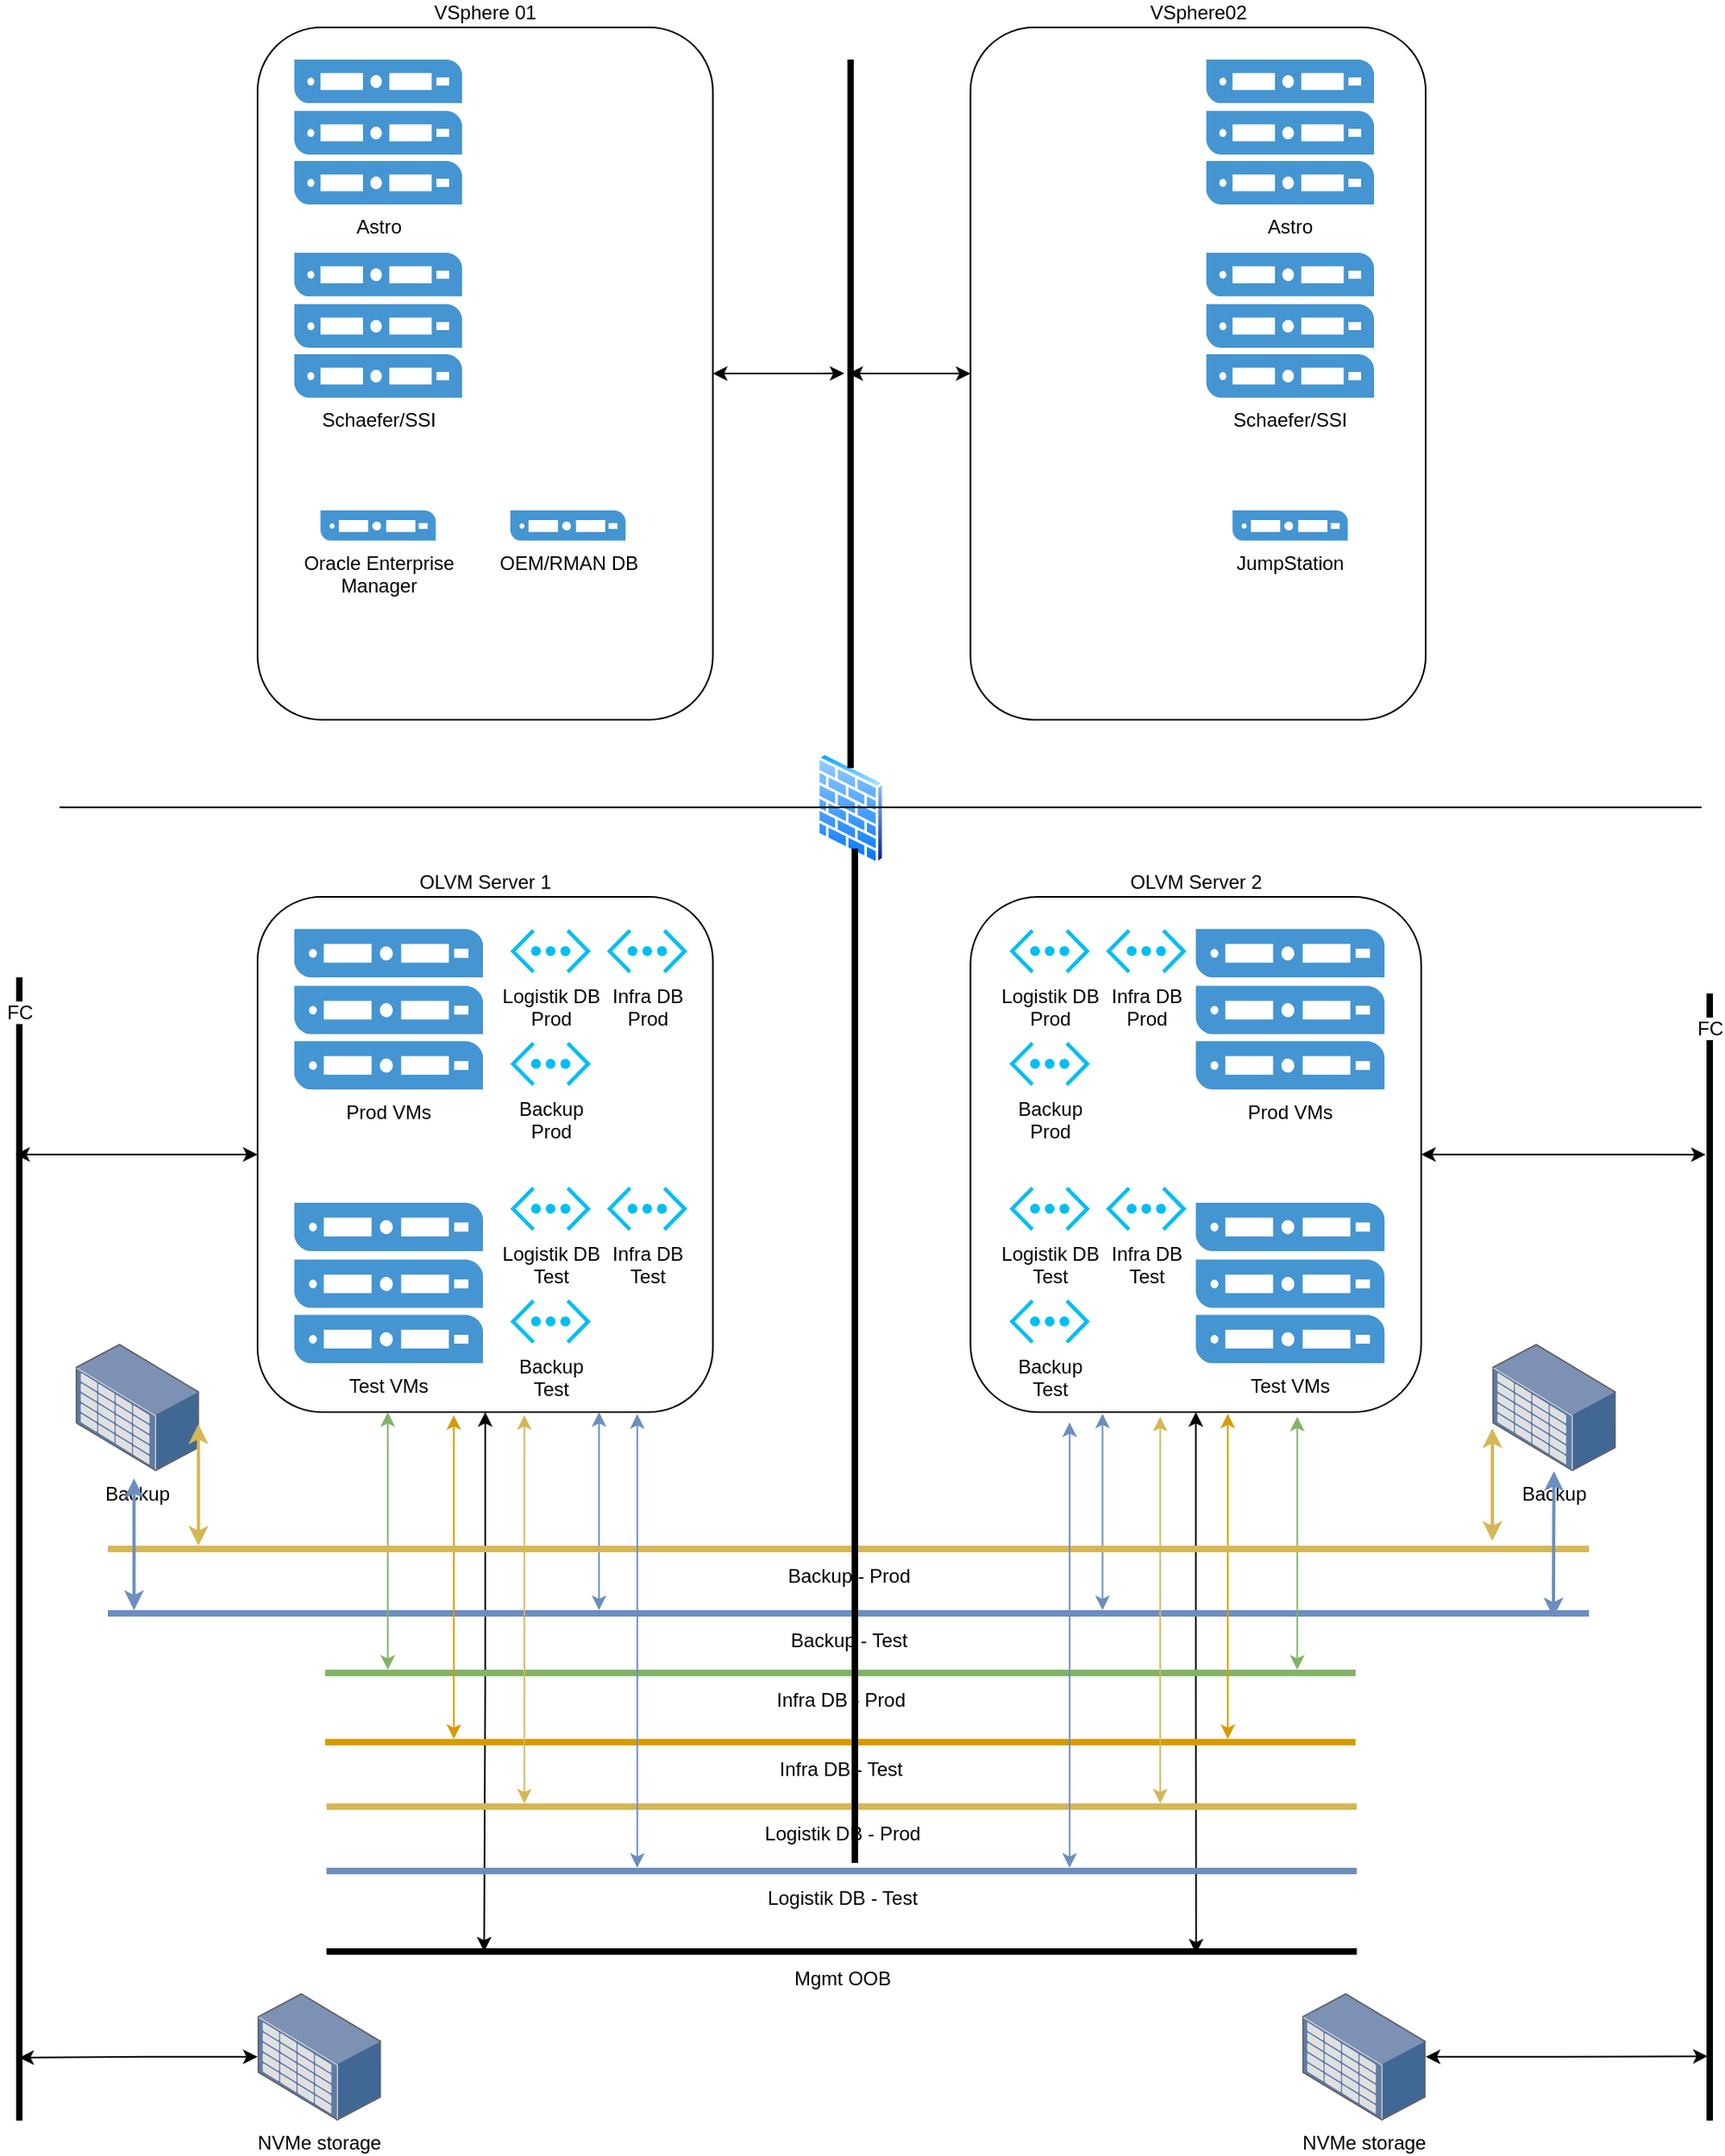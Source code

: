 <mxfile version="20.4.2" type="github">
  <diagram id="db8GGSsWFMVXPVI7Jxbp" name="Page-1">
    <mxGraphModel dx="1168" dy="1100" grid="1" gridSize="10" guides="1" tooltips="1" connect="1" arrows="1" fold="1" page="1" pageScale="1" pageWidth="1169" pageHeight="1654" math="0" shadow="0">
      <root>
        <mxCell id="0" />
        <mxCell id="1" parent="0" />
        <mxCell id="eQeKing8HIZheCVtcCyi-56" style="edgeStyle=orthogonalEdgeStyle;rounded=0;orthogonalLoop=1;jettySize=auto;html=1;entryX=0.155;entryY=0.75;entryDx=0;entryDy=0;entryPerimeter=0;startArrow=classic;startFill=1;strokeColor=default;" parent="1" source="eQeKing8HIZheCVtcCyi-2" target="eQeKing8HIZheCVtcCyi-37" edge="1">
          <mxGeometry relative="1" as="geometry" />
        </mxCell>
        <mxCell id="eQeKing8HIZheCVtcCyi-61" style="edgeStyle=orthogonalEdgeStyle;rounded=0;orthogonalLoop=1;jettySize=auto;html=1;entryX=0.153;entryY=0.5;entryDx=0;entryDy=0;entryPerimeter=0;startArrow=classic;startFill=1;strokeColor=default;" parent="1" source="eQeKing8HIZheCVtcCyi-2" target="eQeKing8HIZheCVtcCyi-20" edge="1">
          <mxGeometry relative="1" as="geometry" />
        </mxCell>
        <mxCell id="eQeKing8HIZheCVtcCyi-2" value="OLVM Server 1" style="rounded=1;whiteSpace=wrap;html=1;verticalAlign=bottom;labelPosition=center;verticalLabelPosition=top;align=center;arcSize=14;" parent="1" vertex="1">
          <mxGeometry x="213" y="660" width="282.8" height="320" as="geometry" />
        </mxCell>
        <mxCell id="eQeKing8HIZheCVtcCyi-1" value="Prod VMs" style="pointerEvents=1;shadow=0;dashed=0;html=1;strokeColor=none;fillColor=#4495D1;labelPosition=center;verticalLabelPosition=bottom;verticalAlign=top;align=center;outlineConnect=0;shape=mxgraph.veeam.server_stack;" parent="1" vertex="1">
          <mxGeometry x="235.8" y="680" width="117.2" height="99.6" as="geometry" />
        </mxCell>
        <mxCell id="eQeKing8HIZheCVtcCyi-3" value="Test VMs" style="pointerEvents=1;shadow=0;dashed=0;html=1;strokeColor=none;fillColor=#4495D1;labelPosition=center;verticalLabelPosition=bottom;verticalAlign=top;align=center;outlineConnect=0;shape=mxgraph.veeam.server_stack;" parent="1" vertex="1">
          <mxGeometry x="235.8" y="850" width="117.2" height="99.6" as="geometry" />
        </mxCell>
        <mxCell id="eQeKing8HIZheCVtcCyi-55" style="edgeStyle=orthogonalEdgeStyle;rounded=0;orthogonalLoop=1;jettySize=auto;html=1;entryX=0.143;entryY=0.75;entryDx=0;entryDy=0;entryPerimeter=0;startArrow=classic;startFill=1;strokeColor=default;" parent="1" source="eQeKing8HIZheCVtcCyi-6" target="eQeKing8HIZheCVtcCyi-38" edge="1">
          <mxGeometry relative="1" as="geometry" />
        </mxCell>
        <mxCell id="eQeKing8HIZheCVtcCyi-63" style="edgeStyle=orthogonalEdgeStyle;rounded=0;orthogonalLoop=1;jettySize=auto;html=1;startArrow=classic;startFill=1;strokeColor=default;entryX=0.844;entryY=0.625;entryDx=0;entryDy=0;entryPerimeter=0;" parent="1" source="eQeKing8HIZheCVtcCyi-6" target="eQeKing8HIZheCVtcCyi-20" edge="1">
          <mxGeometry relative="1" as="geometry">
            <mxPoint x="796" y="1280" as="targetPoint" />
          </mxGeometry>
        </mxCell>
        <mxCell id="eQeKing8HIZheCVtcCyi-6" value="OLVM Server 2" style="rounded=1;whiteSpace=wrap;html=1;verticalAlign=bottom;labelPosition=center;verticalLabelPosition=top;align=center;" parent="1" vertex="1">
          <mxGeometry x="655.8" y="660" width="280" height="320" as="geometry" />
        </mxCell>
        <mxCell id="eQeKing8HIZheCVtcCyi-7" value="Prod VMs" style="pointerEvents=1;shadow=0;dashed=0;html=1;strokeColor=none;fillColor=#4495D1;labelPosition=center;verticalLabelPosition=bottom;verticalAlign=top;align=center;outlineConnect=0;shape=mxgraph.veeam.server_stack;" parent="1" vertex="1">
          <mxGeometry x="795.8" y="680" width="117.2" height="99.6" as="geometry" />
        </mxCell>
        <mxCell id="eQeKing8HIZheCVtcCyi-8" value="Test VMs" style="pointerEvents=1;shadow=0;dashed=0;html=1;strokeColor=none;fillColor=#4495D1;labelPosition=center;verticalLabelPosition=bottom;verticalAlign=top;align=center;outlineConnect=0;shape=mxgraph.veeam.server_stack;" parent="1" vertex="1">
          <mxGeometry x="795.8" y="850" width="117.2" height="99.6" as="geometry" />
        </mxCell>
        <mxCell id="eQeKing8HIZheCVtcCyi-9" value="Backup - Test" style="line;strokeWidth=4;html=1;perimeter=backbonePerimeter;points=[];outlineConnect=0;fillColor=#dae8fc;strokeColor=#6c8ebf;" parent="1" vertex="1">
          <mxGeometry x="120" y="1100" width="920" height="10" as="geometry" />
        </mxCell>
        <mxCell id="eQeKing8HIZheCVtcCyi-10" value="Infra DB - Prod" style="line;strokeWidth=4;html=1;perimeter=backbonePerimeter;points=[];outlineConnect=0;fillColor=#d5e8d4;strokeColor=#82b366;" parent="1" vertex="1">
          <mxGeometry x="255" y="1137" width="640" height="10" as="geometry" />
        </mxCell>
        <mxCell id="eQeKing8HIZheCVtcCyi-11" value="Infra DB - Test" style="line;strokeWidth=4;html=1;perimeter=backbonePerimeter;points=[];outlineConnect=0;fillColor=#ffe6cc;strokeColor=#d79b00;" parent="1" vertex="1">
          <mxGeometry x="255" y="1180" width="640" height="10" as="geometry" />
        </mxCell>
        <mxCell id="eQeKing8HIZheCVtcCyi-12" value="Logistik DB - Prod" style="line;strokeWidth=4;html=1;perimeter=backbonePerimeter;points=[];outlineConnect=0;fillColor=#fff2cc;strokeColor=#d6b656;" parent="1" vertex="1">
          <mxGeometry x="255.8" y="1220" width="640" height="10" as="geometry" />
        </mxCell>
        <mxCell id="eQeKing8HIZheCVtcCyi-17" value="Logistik DB&lt;br&gt;Prod" style="verticalLabelPosition=bottom;html=1;verticalAlign=top;align=center;strokeColor=none;fillColor=#00BEF2;shape=mxgraph.azure.virtual_network;pointerEvents=1;" parent="1" vertex="1">
          <mxGeometry x="680" y="680" width="50" height="27.5" as="geometry" />
        </mxCell>
        <mxCell id="eQeKing8HIZheCVtcCyi-18" value="Infra DB&lt;br&gt;Prod" style="verticalLabelPosition=bottom;html=1;verticalAlign=top;align=center;strokeColor=none;fillColor=#00BEF2;shape=mxgraph.azure.virtual_network;pointerEvents=1;" parent="1" vertex="1">
          <mxGeometry x="740" y="680" width="50" height="27.5" as="geometry" />
        </mxCell>
        <mxCell id="eQeKing8HIZheCVtcCyi-19" value="Logistik DB&lt;br&gt;Test" style="verticalLabelPosition=bottom;html=1;verticalAlign=top;align=center;strokeColor=none;fillColor=#00BEF2;shape=mxgraph.azure.virtual_network;pointerEvents=1;" parent="1" vertex="1">
          <mxGeometry x="680" y="840" width="50" height="27.5" as="geometry" />
        </mxCell>
        <mxCell id="eQeKing8HIZheCVtcCyi-20" value="Mgmt OOB" style="line;strokeWidth=4;html=1;perimeter=backbonePerimeter;points=[];outlineConnect=0;fillColor=none;" parent="1" vertex="1">
          <mxGeometry x="255.8" y="1310" width="640" height="10" as="geometry" />
        </mxCell>
        <mxCell id="eQeKing8HIZheCVtcCyi-24" value="" style="endArrow=classic;startArrow=classic;html=1;rounded=0;exitX=0.75;exitY=1;exitDx=0;exitDy=0;fillColor=#dae8fc;strokeColor=#6c8ebf;" parent="1" source="eQeKing8HIZheCVtcCyi-2" target="eQeKing8HIZheCVtcCyi-9" edge="1">
          <mxGeometry width="50" height="50" relative="1" as="geometry">
            <mxPoint x="535.8" y="950" as="sourcePoint" />
            <mxPoint x="585.8" y="900" as="targetPoint" />
          </mxGeometry>
        </mxCell>
        <mxCell id="eQeKing8HIZheCVtcCyi-25" value="" style="endArrow=classic;startArrow=classic;html=1;rounded=0;exitX=0.293;exitY=1.003;exitDx=0;exitDy=0;fillColor=#dae8fc;strokeColor=#6c8ebf;exitPerimeter=0;" parent="1" source="eQeKing8HIZheCVtcCyi-6" target="eQeKing8HIZheCVtcCyi-9" edge="1">
          <mxGeometry width="50" height="50" relative="1" as="geometry">
            <mxPoint x="435.1" y="990" as="sourcePoint" />
            <mxPoint x="435.1" y="1073" as="targetPoint" />
          </mxGeometry>
        </mxCell>
        <mxCell id="eQeKing8HIZheCVtcCyi-26" value="" style="endArrow=classic;startArrow=classic;html=1;rounded=0;strokeColor=#82b366;entryX=0.286;entryY=1;entryDx=0;entryDy=0;entryPerimeter=0;fillColor=#d5e8d4;" parent="1" source="eQeKing8HIZheCVtcCyi-10" target="eQeKing8HIZheCVtcCyi-2" edge="1">
          <mxGeometry width="50" height="50" relative="1" as="geometry">
            <mxPoint x="535.8" y="950" as="sourcePoint" />
            <mxPoint x="585.8" y="900" as="targetPoint" />
          </mxGeometry>
        </mxCell>
        <mxCell id="eQeKing8HIZheCVtcCyi-27" value="" style="endArrow=classic;startArrow=classic;html=1;rounded=0;strokeColor=#82b366;entryX=0.725;entryY=1.009;entryDx=0;entryDy=0;entryPerimeter=0;fillColor=#d5e8d4;" parent="1" source="eQeKing8HIZheCVtcCyi-10" target="eQeKing8HIZheCVtcCyi-6" edge="1">
          <mxGeometry width="50" height="50" relative="1" as="geometry">
            <mxPoint x="303.881" y="1113" as="sourcePoint" />
            <mxPoint x="303.881" y="990" as="targetPoint" />
          </mxGeometry>
        </mxCell>
        <mxCell id="eQeKing8HIZheCVtcCyi-28" value="" style="endArrow=classic;startArrow=classic;html=1;rounded=0;strokeColor=#d79b00;entryX=0.431;entryY=1.006;entryDx=0;entryDy=0;entryPerimeter=0;fillColor=#ffe6cc;" parent="1" source="eQeKing8HIZheCVtcCyi-11" target="eQeKing8HIZheCVtcCyi-2" edge="1">
          <mxGeometry width="50" height="50" relative="1" as="geometry">
            <mxPoint x="535.8" y="950" as="sourcePoint" />
            <mxPoint x="585.8" y="900" as="targetPoint" />
          </mxGeometry>
        </mxCell>
        <mxCell id="eQeKing8HIZheCVtcCyi-29" value="" style="endArrow=classic;startArrow=classic;html=1;rounded=0;strokeColor=#d79b00;fillColor=#ffe6cc;entryX=0.571;entryY=1.003;entryDx=0;entryDy=0;entryPerimeter=0;" parent="1" source="eQeKing8HIZheCVtcCyi-11" target="eQeKing8HIZheCVtcCyi-6" edge="1">
          <mxGeometry width="50" height="50" relative="1" as="geometry">
            <mxPoint x="815.8" y="1120" as="sourcePoint" />
            <mxPoint x="815.8" y="1010" as="targetPoint" />
          </mxGeometry>
        </mxCell>
        <mxCell id="eQeKing8HIZheCVtcCyi-30" value="" style="endArrow=classic;startArrow=classic;html=1;rounded=0;strokeColor=#d6b656;exitX=0.586;exitY=1.006;exitDx=0;exitDy=0;exitPerimeter=0;fillColor=#fff2cc;" parent="1" source="eQeKing8HIZheCVtcCyi-2" target="eQeKing8HIZheCVtcCyi-12" edge="1">
          <mxGeometry width="50" height="50" relative="1" as="geometry">
            <mxPoint x="535.8" y="950" as="sourcePoint" />
            <mxPoint x="585.8" y="900" as="targetPoint" />
          </mxGeometry>
        </mxCell>
        <mxCell id="eQeKing8HIZheCVtcCyi-31" value="" style="endArrow=classic;startArrow=classic;html=1;rounded=0;strokeColor=#d6b656;exitX=0.421;exitY=1.009;exitDx=0;exitDy=0;exitPerimeter=0;fillColor=#fff2cc;" parent="1" source="eQeKing8HIZheCVtcCyi-6" target="eQeKing8HIZheCVtcCyi-12" edge="1">
          <mxGeometry width="50" height="50" relative="1" as="geometry">
            <mxPoint x="388.721" y="991.92" as="sourcePoint" />
            <mxPoint x="388.721" y="1193" as="targetPoint" />
          </mxGeometry>
        </mxCell>
        <mxCell id="eQeKing8HIZheCVtcCyi-72" style="edgeStyle=orthogonalEdgeStyle;rounded=0;orthogonalLoop=1;jettySize=auto;html=1;entryX=0.443;entryY=0.885;entryDx=0;entryDy=0;entryPerimeter=0;startArrow=classic;startFill=1;strokeColor=default;" parent="1" source="eQeKing8HIZheCVtcCyi-32" target="eQeKing8HIZheCVtcCyi-65" edge="1">
          <mxGeometry relative="1" as="geometry" />
        </mxCell>
        <mxCell id="eQeKing8HIZheCVtcCyi-32" value="VSphere 01" style="rounded=1;whiteSpace=wrap;html=1;verticalAlign=bottom;labelPosition=center;verticalLabelPosition=top;align=center;arcSize=14;" parent="1" vertex="1">
          <mxGeometry x="213" y="120" width="282.8" height="430" as="geometry" />
        </mxCell>
        <mxCell id="eQeKing8HIZheCVtcCyi-73" style="edgeStyle=orthogonalEdgeStyle;rounded=0;orthogonalLoop=1;jettySize=auto;html=1;startArrow=classic;startFill=1;strokeColor=default;" parent="1" source="eQeKing8HIZheCVtcCyi-33" edge="1">
          <mxGeometry relative="1" as="geometry">
            <mxPoint x="580" y="335" as="targetPoint" />
          </mxGeometry>
        </mxCell>
        <mxCell id="eQeKing8HIZheCVtcCyi-33" value="VSphere02" style="rounded=1;whiteSpace=wrap;html=1;verticalAlign=bottom;labelPosition=center;verticalLabelPosition=top;align=center;arcSize=14;" parent="1" vertex="1">
          <mxGeometry x="655.8" y="120" width="282.8" height="430" as="geometry" />
        </mxCell>
        <mxCell id="eQeKing8HIZheCVtcCyi-34" value="Logistik DB - Test" style="line;strokeWidth=4;html=1;perimeter=backbonePerimeter;points=[];outlineConnect=0;fillColor=#dae8fc;strokeColor=#6c8ebf;" parent="1" vertex="1">
          <mxGeometry x="255.8" y="1260" width="640" height="10" as="geometry" />
        </mxCell>
        <mxCell id="eQeKing8HIZheCVtcCyi-35" value="Backup - Prod" style="line;strokeWidth=4;html=1;perimeter=backbonePerimeter;points=[];outlineConnect=0;fillColor=#fff2cc;strokeColor=#d6b656;" parent="1" vertex="1">
          <mxGeometry x="120" y="1060" width="920" height="10" as="geometry" />
        </mxCell>
        <mxCell id="eQeKing8HIZheCVtcCyi-37" value="FC" style="line;strokeWidth=4;direction=south;html=1;perimeter=backbonePerimeter;points=[];outlineConnect=0;fillColor=#000000;" parent="1" vertex="1">
          <mxGeometry x="60" y="710" width="10" height="710" as="geometry" />
        </mxCell>
        <mxCell id="eQeKing8HIZheCVtcCyi-38" value="FC" style="line;strokeWidth=4;direction=south;html=1;perimeter=backbonePerimeter;points=[];outlineConnect=0;fillColor=#000000;" parent="1" vertex="1">
          <mxGeometry x="1110" y="720" width="10" height="700" as="geometry" />
        </mxCell>
        <mxCell id="eQeKing8HIZheCVtcCyi-40" value="Infra DB&lt;br&gt;Test" style="verticalLabelPosition=bottom;html=1;verticalAlign=top;align=center;strokeColor=none;fillColor=#00BEF2;shape=mxgraph.azure.virtual_network;pointerEvents=1;" parent="1" vertex="1">
          <mxGeometry x="740" y="840" width="50" height="27.5" as="geometry" />
        </mxCell>
        <mxCell id="eQeKing8HIZheCVtcCyi-41" value="Backup&lt;br&gt;Prod" style="verticalLabelPosition=bottom;html=1;verticalAlign=top;align=center;strokeColor=none;fillColor=#00BEF2;shape=mxgraph.azure.virtual_network;pointerEvents=1;" parent="1" vertex="1">
          <mxGeometry x="680" y="750" width="50" height="27.5" as="geometry" />
        </mxCell>
        <mxCell id="eQeKing8HIZheCVtcCyi-42" value="Backup&lt;br&gt;Test" style="verticalLabelPosition=bottom;html=1;verticalAlign=top;align=center;strokeColor=none;fillColor=#00BEF2;shape=mxgraph.azure.virtual_network;pointerEvents=1;" parent="1" vertex="1">
          <mxGeometry x="680" y="910" width="50" height="27.5" as="geometry" />
        </mxCell>
        <mxCell id="eQeKing8HIZheCVtcCyi-43" value="Logistik DB&lt;br&gt;Prod" style="verticalLabelPosition=bottom;html=1;verticalAlign=top;align=center;strokeColor=none;fillColor=#00BEF2;shape=mxgraph.azure.virtual_network;pointerEvents=1;" parent="1" vertex="1">
          <mxGeometry x="370" y="680" width="50" height="27.5" as="geometry" />
        </mxCell>
        <mxCell id="eQeKing8HIZheCVtcCyi-44" value="Infra DB&lt;br&gt;Prod" style="verticalLabelPosition=bottom;html=1;verticalAlign=top;align=center;strokeColor=none;fillColor=#00BEF2;shape=mxgraph.azure.virtual_network;pointerEvents=1;" parent="1" vertex="1">
          <mxGeometry x="430" y="680" width="50" height="27.5" as="geometry" />
        </mxCell>
        <mxCell id="eQeKing8HIZheCVtcCyi-45" value="Logistik DB&lt;br&gt;Test" style="verticalLabelPosition=bottom;html=1;verticalAlign=top;align=center;strokeColor=none;fillColor=#00BEF2;shape=mxgraph.azure.virtual_network;pointerEvents=1;" parent="1" vertex="1">
          <mxGeometry x="370" y="840" width="50" height="27.5" as="geometry" />
        </mxCell>
        <mxCell id="eQeKing8HIZheCVtcCyi-46" value="Infra DB&lt;br&gt;Test" style="verticalLabelPosition=bottom;html=1;verticalAlign=top;align=center;strokeColor=none;fillColor=#00BEF2;shape=mxgraph.azure.virtual_network;pointerEvents=1;" parent="1" vertex="1">
          <mxGeometry x="430" y="840" width="50" height="27.5" as="geometry" />
        </mxCell>
        <mxCell id="eQeKing8HIZheCVtcCyi-47" value="Backup&lt;br&gt;Prod" style="verticalLabelPosition=bottom;html=1;verticalAlign=top;align=center;strokeColor=none;fillColor=#00BEF2;shape=mxgraph.azure.virtual_network;pointerEvents=1;" parent="1" vertex="1">
          <mxGeometry x="370" y="750" width="50" height="27.5" as="geometry" />
        </mxCell>
        <mxCell id="eQeKing8HIZheCVtcCyi-48" value="Backup&lt;br&gt;Test" style="verticalLabelPosition=bottom;html=1;verticalAlign=top;align=center;strokeColor=none;fillColor=#00BEF2;shape=mxgraph.azure.virtual_network;pointerEvents=1;" parent="1" vertex="1">
          <mxGeometry x="370" y="910" width="50" height="27.5" as="geometry" />
        </mxCell>
        <mxCell id="eQeKing8HIZheCVtcCyi-49" value="" style="aspect=fixed;perimeter=ellipsePerimeter;html=1;align=center;shadow=0;dashed=0;spacingTop=3;image;image=img/lib/active_directory/firewall.svg;fillColor=#000000;" parent="1" vertex="1">
          <mxGeometry x="560" y="570" width="42.7" height="70" as="geometry" />
        </mxCell>
        <mxCell id="eQeKing8HIZheCVtcCyi-50" value="" style="endArrow=none;html=1;rounded=0;strokeColor=default;" parent="1" edge="1">
          <mxGeometry width="50" height="50" relative="1" as="geometry">
            <mxPoint x="90" y="604.38" as="sourcePoint" />
            <mxPoint x="1110" y="604.38" as="targetPoint" />
          </mxGeometry>
        </mxCell>
        <mxCell id="eQeKing8HIZheCVtcCyi-51" value="Astro" style="pointerEvents=1;shadow=0;dashed=0;html=1;strokeColor=none;fillColor=#4495D1;labelPosition=center;verticalLabelPosition=bottom;verticalAlign=top;align=center;outlineConnect=0;shape=mxgraph.veeam.server_stack;" parent="1" vertex="1">
          <mxGeometry x="235.8" y="140" width="104.2" height="90" as="geometry" />
        </mxCell>
        <mxCell id="eQeKing8HIZheCVtcCyi-52" value="Schaefer/SSI" style="pointerEvents=1;shadow=0;dashed=0;html=1;strokeColor=none;fillColor=#4495D1;labelPosition=center;verticalLabelPosition=bottom;verticalAlign=top;align=center;outlineConnect=0;shape=mxgraph.veeam.server_stack;" parent="1" vertex="1">
          <mxGeometry x="235.8" y="260" width="104.2" height="90" as="geometry" />
        </mxCell>
        <mxCell id="eQeKing8HIZheCVtcCyi-54" style="edgeStyle=orthogonalEdgeStyle;rounded=0;orthogonalLoop=1;jettySize=auto;html=1;entryX=0.945;entryY=0.5;entryDx=0;entryDy=0;entryPerimeter=0;startArrow=classic;startFill=1;strokeColor=default;" parent="1" source="eQeKing8HIZheCVtcCyi-53" target="eQeKing8HIZheCVtcCyi-37" edge="1">
          <mxGeometry relative="1" as="geometry" />
        </mxCell>
        <mxCell id="eQeKing8HIZheCVtcCyi-53" value="NVMe storage" style="points=[];aspect=fixed;html=1;align=center;shadow=0;dashed=0;image;image=img/lib/allied_telesis/storage/Datacenter_Server_Storage_Unit_Large.svg;fillColor=#000000;" parent="1" vertex="1">
          <mxGeometry x="213" y="1340.8" width="76.8" height="79.2" as="geometry" />
        </mxCell>
        <mxCell id="eQeKing8HIZheCVtcCyi-58" style="edgeStyle=orthogonalEdgeStyle;rounded=0;orthogonalLoop=1;jettySize=auto;html=1;entryX=0.943;entryY=0.625;entryDx=0;entryDy=0;entryPerimeter=0;startArrow=classic;startFill=1;strokeColor=default;" parent="1" source="eQeKing8HIZheCVtcCyi-57" target="eQeKing8HIZheCVtcCyi-38" edge="1">
          <mxGeometry relative="1" as="geometry" />
        </mxCell>
        <mxCell id="eQeKing8HIZheCVtcCyi-57" value="NVMe storage" style="points=[];aspect=fixed;html=1;align=center;shadow=0;dashed=0;image;image=img/lib/allied_telesis/storage/Datacenter_Server_Storage_Unit_Large.svg;fillColor=#000000;" parent="1" vertex="1">
          <mxGeometry x="861.8" y="1340.8" width="76.8" height="79.2" as="geometry" />
        </mxCell>
        <mxCell id="eQeKing8HIZheCVtcCyi-59" value="" style="endArrow=classic;startArrow=classic;html=1;rounded=0;exitX=0.834;exitY=1.004;exitDx=0;exitDy=0;fillColor=#dae8fc;strokeColor=#6c8ebf;exitPerimeter=0;" parent="1" source="eQeKing8HIZheCVtcCyi-2" target="eQeKing8HIZheCVtcCyi-34" edge="1">
          <mxGeometry width="50" height="50" relative="1" as="geometry">
            <mxPoint x="435.1" y="990" as="sourcePoint" />
            <mxPoint x="435.1" y="1113" as="targetPoint" />
          </mxGeometry>
        </mxCell>
        <mxCell id="eQeKing8HIZheCVtcCyi-60" value="" style="endArrow=classic;startArrow=classic;html=1;rounded=0;exitX=0.22;exitY=1.02;exitDx=0;exitDy=0;fillColor=#dae8fc;strokeColor=#6c8ebf;exitPerimeter=0;" parent="1" source="eQeKing8HIZheCVtcCyi-6" target="eQeKing8HIZheCVtcCyi-34" edge="1">
          <mxGeometry width="50" height="50" relative="1" as="geometry">
            <mxPoint x="458.855" y="991.28" as="sourcePoint" />
            <mxPoint x="720" y="1240" as="targetPoint" />
          </mxGeometry>
        </mxCell>
        <mxCell id="eQeKing8HIZheCVtcCyi-64" value="" style="line;strokeWidth=4;direction=south;html=1;perimeter=backbonePerimeter;points=[];outlineConnect=0;fillColor=#000000;" parent="1" vertex="1">
          <mxGeometry x="579" y="630" width="10" height="630" as="geometry" />
        </mxCell>
        <mxCell id="eQeKing8HIZheCVtcCyi-65" value="" style="line;strokeWidth=4;direction=south;html=1;perimeter=backbonePerimeter;points=[];outlineConnect=0;fillColor=#000000;" parent="1" vertex="1">
          <mxGeometry x="576.35" y="140" width="10" height="440" as="geometry" />
        </mxCell>
        <mxCell id="eQeKing8HIZheCVtcCyi-66" value="Astro" style="pointerEvents=1;shadow=0;dashed=0;html=1;strokeColor=none;fillColor=#4495D1;labelPosition=center;verticalLabelPosition=bottom;verticalAlign=top;align=center;outlineConnect=0;shape=mxgraph.veeam.server_stack;" parent="1" vertex="1">
          <mxGeometry x="802.3" y="140" width="104.2" height="90" as="geometry" />
        </mxCell>
        <mxCell id="eQeKing8HIZheCVtcCyi-67" value="Schaefer/SSI" style="pointerEvents=1;shadow=0;dashed=0;html=1;strokeColor=none;fillColor=#4495D1;labelPosition=center;verticalLabelPosition=bottom;verticalAlign=top;align=center;outlineConnect=0;shape=mxgraph.veeam.server_stack;" parent="1" vertex="1">
          <mxGeometry x="802.3" y="260" width="104.2" height="90" as="geometry" />
        </mxCell>
        <mxCell id="eQeKing8HIZheCVtcCyi-68" value="Oracle Enterprise&lt;br&gt;Manager" style="pointerEvents=1;shadow=0;dashed=0;html=1;strokeColor=none;fillColor=#4495D1;labelPosition=center;verticalLabelPosition=bottom;verticalAlign=top;align=center;outlineConnect=0;shape=mxgraph.veeam.server;" parent="1" vertex="1">
          <mxGeometry x="252.1" y="420" width="71.6" height="18.8" as="geometry" />
        </mxCell>
        <mxCell id="eQeKing8HIZheCVtcCyi-69" value="Backup" style="points=[];aspect=fixed;html=1;align=center;shadow=0;dashed=0;image;image=img/lib/allied_telesis/storage/Datacenter_Server_Storage_Unit_Large.svg;fillColor=#000000;" parent="1" vertex="1">
          <mxGeometry x="980" y="937.5" width="76.8" height="79.2" as="geometry" />
        </mxCell>
        <mxCell id="eQeKing8HIZheCVtcCyi-70" value="Backup" style="points=[];aspect=fixed;html=1;align=center;shadow=0;dashed=0;image;image=img/lib/allied_telesis/storage/Datacenter_Server_Storage_Unit_Large.svg;fillColor=#000000;" parent="1" vertex="1">
          <mxGeometry x="100" y="937.5" width="76.8" height="79.2" as="geometry" />
        </mxCell>
        <mxCell id="eQeKing8HIZheCVtcCyi-74" value="JumpStation" style="pointerEvents=1;shadow=0;dashed=0;html=1;strokeColor=none;fillColor=#4495D1;labelPosition=center;verticalLabelPosition=bottom;verticalAlign=top;align=center;outlineConnect=0;shape=mxgraph.veeam.server;" parent="1" vertex="1">
          <mxGeometry x="818.6" y="420" width="71.6" height="18.8" as="geometry" />
        </mxCell>
        <mxCell id="eQeKing8HIZheCVtcCyi-76" value="" style="endArrow=classic;startArrow=classic;html=1;rounded=0;strokeColor=#6c8ebf;fillColor=#dae8fc;strokeWidth=2;entryX=0.472;entryY=1.057;entryDx=0;entryDy=0;entryPerimeter=0;" parent="1" source="eQeKing8HIZheCVtcCyi-9" target="eQeKing8HIZheCVtcCyi-70" edge="1">
          <mxGeometry width="50" height="50" relative="1" as="geometry">
            <mxPoint x="620" y="1040" as="sourcePoint" />
            <mxPoint x="138" y="1040" as="targetPoint" />
          </mxGeometry>
        </mxCell>
        <mxCell id="eQeKing8HIZheCVtcCyi-77" value="" style="endArrow=classic;startArrow=classic;html=1;rounded=0;strokeColor=#d6b656;entryX=0.993;entryY=0.631;entryDx=0;entryDy=0;entryPerimeter=0;fillColor=#fff2cc;strokeWidth=2;" parent="1" source="eQeKing8HIZheCVtcCyi-35" target="eQeKing8HIZheCVtcCyi-70" edge="1">
          <mxGeometry width="50" height="50" relative="1" as="geometry">
            <mxPoint x="148" y="1113" as="sourcePoint" />
            <mxPoint x="190" y="1000" as="targetPoint" />
          </mxGeometry>
        </mxCell>
        <mxCell id="eQeKing8HIZheCVtcCyi-78" value="" style="endArrow=classic;startArrow=classic;html=1;rounded=0;strokeColor=#6c8ebf;fillColor=#dae8fc;strokeWidth=2;exitX=0.976;exitY=0.75;exitDx=0;exitDy=0;exitPerimeter=0;" parent="1" source="eQeKing8HIZheCVtcCyi-9" target="eQeKing8HIZheCVtcCyi-69" edge="1">
          <mxGeometry width="50" height="50" relative="1" as="geometry">
            <mxPoint x="1010" y="1101.5" as="sourcePoint" />
            <mxPoint x="1010" y="1038.5" as="targetPoint" />
          </mxGeometry>
        </mxCell>
        <mxCell id="eQeKing8HIZheCVtcCyi-79" value="" style="endArrow=classic;startArrow=classic;html=1;rounded=0;strokeColor=#d6b656;entryX=0;entryY=0.663;entryDx=0;entryDy=0;entryPerimeter=0;fillColor=#fff2cc;strokeWidth=2;" parent="1" target="eQeKing8HIZheCVtcCyi-69" edge="1">
          <mxGeometry width="50" height="50" relative="1" as="geometry">
            <mxPoint x="980" y="1060" as="sourcePoint" />
            <mxPoint x="186.262" y="997.475" as="targetPoint" />
          </mxGeometry>
        </mxCell>
        <mxCell id="eQeKing8HIZheCVtcCyi-81" value="OEM/RMAN DB" style="pointerEvents=1;shadow=0;dashed=0;html=1;strokeColor=none;fillColor=#4495D1;labelPosition=center;verticalLabelPosition=bottom;verticalAlign=top;align=center;outlineConnect=0;shape=mxgraph.veeam.server;" parent="1" vertex="1">
          <mxGeometry x="370" y="420" width="71.6" height="18.8" as="geometry" />
        </mxCell>
      </root>
    </mxGraphModel>
  </diagram>
</mxfile>
